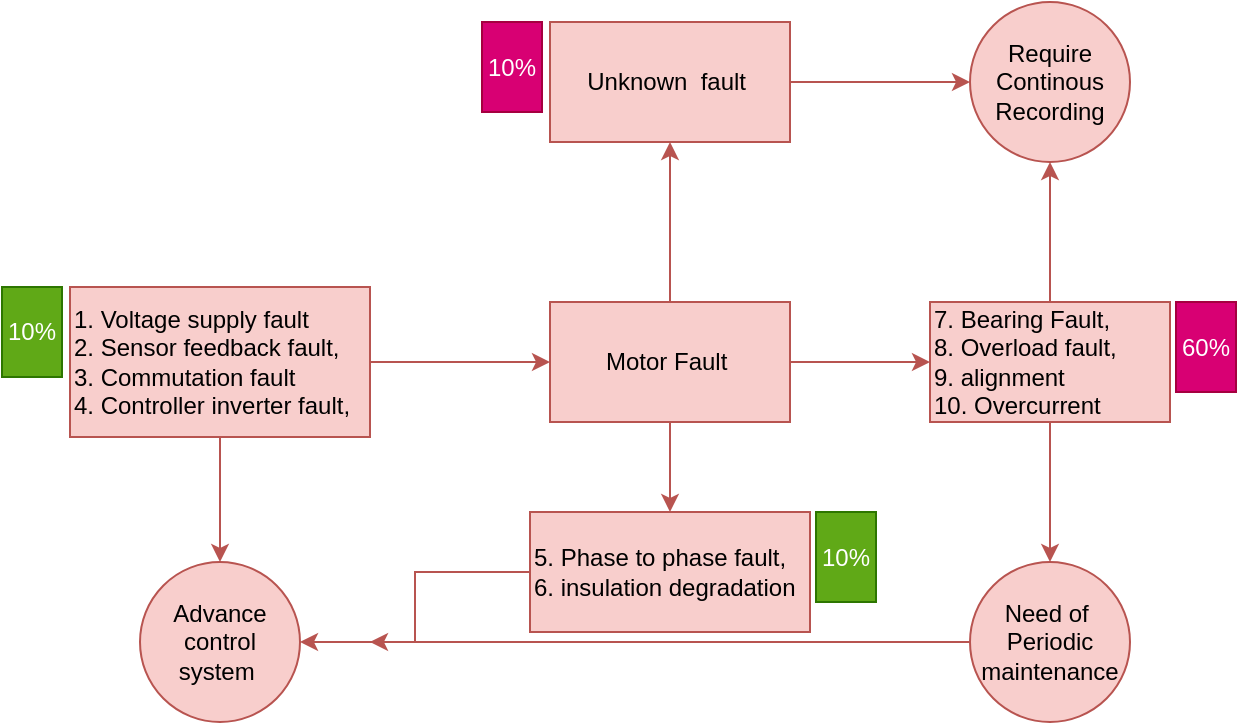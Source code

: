 <mxfile version="21.3.8" type="github">
  <diagram name="Page-1" id="U-UrUQo0M9kETeaTP2qX">
    <mxGraphModel dx="880" dy="1334" grid="1" gridSize="10" guides="1" tooltips="1" connect="1" arrows="1" fold="1" page="1" pageScale="1" pageWidth="1169" pageHeight="827" math="0" shadow="0">
      <root>
        <mxCell id="0" />
        <mxCell id="1" parent="0" />
        <mxCell id="C3zl8ZpjMYid1egTlvav-3" value="" style="edgeStyle=orthogonalEdgeStyle;rounded=0;orthogonalLoop=1;jettySize=auto;html=1;fillColor=#f8cecc;strokeColor=#b85450;" edge="1" parent="1" source="C3zl8ZpjMYid1egTlvav-1" target="C3zl8ZpjMYid1egTlvav-2">
          <mxGeometry relative="1" as="geometry" />
        </mxCell>
        <mxCell id="C3zl8ZpjMYid1egTlvav-7" value="" style="edgeStyle=orthogonalEdgeStyle;rounded=0;orthogonalLoop=1;jettySize=auto;html=1;fillColor=#f8cecc;strokeColor=#b85450;" edge="1" parent="1" source="C3zl8ZpjMYid1egTlvav-1" target="C3zl8ZpjMYid1egTlvav-6">
          <mxGeometry relative="1" as="geometry" />
        </mxCell>
        <mxCell id="C3zl8ZpjMYid1egTlvav-376" value="" style="edgeStyle=orthogonalEdgeStyle;rounded=0;orthogonalLoop=1;jettySize=auto;html=1;strokeColor=#b85450;fillColor=#f8cecc;" edge="1" parent="1" source="C3zl8ZpjMYid1egTlvav-1" target="C3zl8ZpjMYid1egTlvav-375">
          <mxGeometry relative="1" as="geometry" />
        </mxCell>
        <mxCell id="C3zl8ZpjMYid1egTlvav-1" value="Motor Fault&amp;nbsp;" style="rounded=0;whiteSpace=wrap;html=1;fillColor=#f8cecc;strokeColor=#b85450;" vertex="1" parent="1">
          <mxGeometry x="350" y="65" width="120" height="60" as="geometry" />
        </mxCell>
        <mxCell id="C3zl8ZpjMYid1egTlvav-385" style="edgeStyle=orthogonalEdgeStyle;rounded=0;orthogonalLoop=1;jettySize=auto;html=1;entryX=1;entryY=0.5;entryDx=0;entryDy=0;strokeColor=#b85450;fillColor=#f8cecc;" edge="1" parent="1" source="C3zl8ZpjMYid1egTlvav-2" target="C3zl8ZpjMYid1egTlvav-380">
          <mxGeometry relative="1" as="geometry" />
        </mxCell>
        <mxCell id="C3zl8ZpjMYid1egTlvav-2" value="5. Phase to phase fault,&amp;nbsp;&lt;br&gt;6. insulation degradation&amp;nbsp;" style="rounded=0;whiteSpace=wrap;html=1;fillColor=#f8cecc;strokeColor=#b85450;align=left;" vertex="1" parent="1">
          <mxGeometry x="340" y="170" width="140" height="60" as="geometry" />
        </mxCell>
        <mxCell id="C3zl8ZpjMYid1egTlvav-8" style="edgeStyle=orthogonalEdgeStyle;rounded=0;orthogonalLoop=1;jettySize=auto;html=1;exitX=1;exitY=0.5;exitDx=0;exitDy=0;entryX=0;entryY=0.5;entryDx=0;entryDy=0;fillColor=#f8cecc;strokeColor=#b85450;" edge="1" parent="1" source="C3zl8ZpjMYid1egTlvav-4" target="C3zl8ZpjMYid1egTlvav-1">
          <mxGeometry relative="1" as="geometry" />
        </mxCell>
        <mxCell id="C3zl8ZpjMYid1egTlvav-381" value="" style="edgeStyle=orthogonalEdgeStyle;rounded=0;orthogonalLoop=1;jettySize=auto;html=1;strokeColor=#b85450;fillColor=#f8cecc;" edge="1" parent="1" source="C3zl8ZpjMYid1egTlvav-4" target="C3zl8ZpjMYid1egTlvav-380">
          <mxGeometry relative="1" as="geometry" />
        </mxCell>
        <mxCell id="C3zl8ZpjMYid1egTlvav-4" value="1. Voltage supply fault&amp;nbsp;&lt;br&gt;2. Sensor feedback fault,&amp;nbsp;&lt;br&gt;3. Commutation fault&amp;nbsp;&lt;br&gt;4. Controller inverter fault," style="rounded=0;whiteSpace=wrap;html=1;fillColor=#f8cecc;strokeColor=#b85450;align=left;" vertex="1" parent="1">
          <mxGeometry x="110" y="57.5" width="150" height="75" as="geometry" />
        </mxCell>
        <mxCell id="C3zl8ZpjMYid1egTlvav-379" value="" style="edgeStyle=orthogonalEdgeStyle;rounded=0;orthogonalLoop=1;jettySize=auto;html=1;strokeColor=#b85450;fillColor=#f8cecc;" edge="1" parent="1" source="C3zl8ZpjMYid1egTlvav-6" target="C3zl8ZpjMYid1egTlvav-378">
          <mxGeometry relative="1" as="geometry" />
        </mxCell>
        <mxCell id="C3zl8ZpjMYid1egTlvav-389" style="edgeStyle=orthogonalEdgeStyle;rounded=0;orthogonalLoop=1;jettySize=auto;html=1;exitX=0.5;exitY=0;exitDx=0;exitDy=0;entryX=0.5;entryY=1;entryDx=0;entryDy=0;strokeColor=#b85450;fillColor=#f8cecc;" edge="1" parent="1" source="C3zl8ZpjMYid1egTlvav-6" target="C3zl8ZpjMYid1egTlvav-383">
          <mxGeometry relative="1" as="geometry" />
        </mxCell>
        <mxCell id="C3zl8ZpjMYid1egTlvav-6" value="7. Bearing Fault,&amp;nbsp;&lt;br&gt;8. Overload fault,&lt;br&gt;9. alignment&lt;br&gt;10. Overcurrent&amp;nbsp;&amp;nbsp;" style="rounded=0;whiteSpace=wrap;html=1;fillColor=#f8cecc;strokeColor=#b85450;align=left;" vertex="1" parent="1">
          <mxGeometry x="540" y="65" width="120" height="60" as="geometry" />
        </mxCell>
        <mxCell id="C3zl8ZpjMYid1egTlvav-9" value="60%" style="rounded=0;whiteSpace=wrap;html=1;fillColor=#d80073;strokeColor=#A50040;fontColor=#ffffff;" vertex="1" parent="1">
          <mxGeometry x="663" y="65" width="30" height="45" as="geometry" />
        </mxCell>
        <mxCell id="C3zl8ZpjMYid1egTlvav-372" value="10%" style="rounded=0;whiteSpace=wrap;html=1;fillColor=#60a917;fontColor=#ffffff;strokeColor=#2D7600;" vertex="1" parent="1">
          <mxGeometry x="483" y="170" width="30" height="45" as="geometry" />
        </mxCell>
        <mxCell id="C3zl8ZpjMYid1egTlvav-373" value="10%" style="rounded=0;whiteSpace=wrap;html=1;fillColor=#60a917;strokeColor=#2D7600;fontColor=#ffffff;" vertex="1" parent="1">
          <mxGeometry x="76" y="57.5" width="30" height="45" as="geometry" />
        </mxCell>
        <mxCell id="C3zl8ZpjMYid1egTlvav-390" style="edgeStyle=orthogonalEdgeStyle;rounded=0;orthogonalLoop=1;jettySize=auto;html=1;strokeColor=#b85450;fillColor=#f8cecc;" edge="1" parent="1" source="C3zl8ZpjMYid1egTlvav-375" target="C3zl8ZpjMYid1egTlvav-383">
          <mxGeometry relative="1" as="geometry" />
        </mxCell>
        <mxCell id="C3zl8ZpjMYid1egTlvav-375" value="Unknown&lt;span style=&quot;white-space: pre;&quot;&gt;&#x9;&lt;/span&gt; fault&amp;nbsp;" style="whiteSpace=wrap;html=1;fillColor=#f8cecc;strokeColor=#b85450;rounded=0;" vertex="1" parent="1">
          <mxGeometry x="350" y="-75" width="120" height="60" as="geometry" />
        </mxCell>
        <mxCell id="C3zl8ZpjMYid1egTlvav-377" value="10%" style="rounded=0;whiteSpace=wrap;html=1;fillColor=#d80073;fontColor=#ffffff;strokeColor=#A50040;" vertex="1" parent="1">
          <mxGeometry x="316" y="-75" width="30" height="45" as="geometry" />
        </mxCell>
        <mxCell id="C3zl8ZpjMYid1egTlvav-387" style="edgeStyle=orthogonalEdgeStyle;rounded=0;orthogonalLoop=1;jettySize=auto;html=1;exitX=0;exitY=0.5;exitDx=0;exitDy=0;strokeColor=#b85450;fillColor=#f8cecc;" edge="1" parent="1" source="C3zl8ZpjMYid1egTlvav-378">
          <mxGeometry relative="1" as="geometry">
            <mxPoint x="260" y="235" as="targetPoint" />
          </mxGeometry>
        </mxCell>
        <mxCell id="C3zl8ZpjMYid1egTlvav-378" value="Need of&amp;nbsp;&lt;br&gt;Periodic maintenance" style="ellipse;whiteSpace=wrap;html=1;fillColor=#f8cecc;strokeColor=#b85450;rounded=0;" vertex="1" parent="1">
          <mxGeometry x="560" y="195" width="80" height="80" as="geometry" />
        </mxCell>
        <mxCell id="C3zl8ZpjMYid1egTlvav-380" value="Advance control system&amp;nbsp;" style="ellipse;whiteSpace=wrap;html=1;fillColor=#f8cecc;strokeColor=#b85450;rounded=0;" vertex="1" parent="1">
          <mxGeometry x="145" y="195" width="80" height="80" as="geometry" />
        </mxCell>
        <mxCell id="C3zl8ZpjMYid1egTlvav-383" value="Require Continous Recording" style="ellipse;whiteSpace=wrap;html=1;aspect=fixed;fillColor=#f8cecc;strokeColor=#b85450;" vertex="1" parent="1">
          <mxGeometry x="560" y="-85" width="80" height="80" as="geometry" />
        </mxCell>
      </root>
    </mxGraphModel>
  </diagram>
</mxfile>
